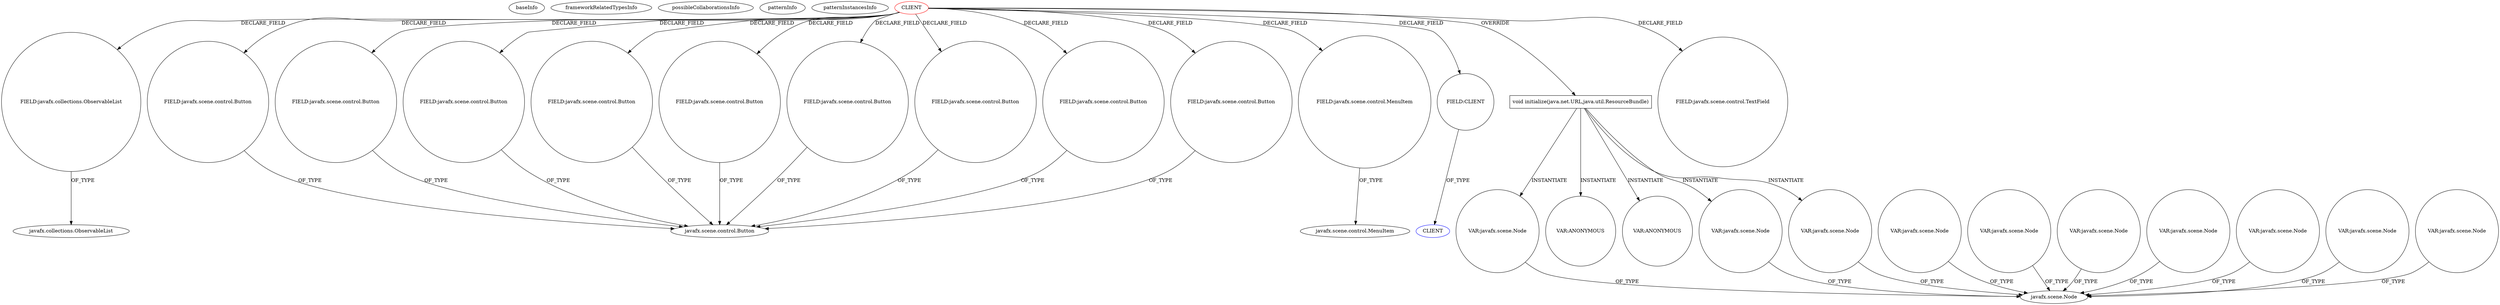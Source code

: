 digraph {
baseInfo[graphId=598,category="pattern",isAnonymous=false,possibleRelation=false]
frameworkRelatedTypesInfo[]
possibleCollaborationsInfo[]
patternInfo[frequency=2.0,patternRootClient=0]
patternInstancesInfo[0="hock323-eventManager~/hock323-eventManager/EventManager-master/src/eventManager/controller/pokerTournament/TournamentController.java~TournamentController~3009",1="bianconejo-CEFX~/bianconejo-CEFX/CEFX-master/src/cefx/CEPrincipalController.java~CEPrincipalController~2114"]
35[label="FIELD:javafx.collections.ObservableList",vertexType="FIELD_DECLARATION",isFrameworkType=false,shape=circle]
0[label="CLIENT",vertexType="ROOT_CLIENT_CLASS_DECLARATION",isFrameworkType=false,color=red]
13[label="FIELD:javafx.scene.control.Button",vertexType="FIELD_DECLARATION",isFrameworkType=false,shape=circle]
11[label="FIELD:javafx.scene.control.Button",vertexType="FIELD_DECLARATION",isFrameworkType=false,shape=circle]
23[label="FIELD:javafx.scene.control.Button",vertexType="FIELD_DECLARATION",isFrameworkType=false,shape=circle]
25[label="FIELD:javafx.scene.control.Button",vertexType="FIELD_DECLARATION",isFrameworkType=false,shape=circle]
19[label="FIELD:javafx.scene.control.Button",vertexType="FIELD_DECLARATION",isFrameworkType=false,shape=circle]
15[label="FIELD:javafx.scene.control.Button",vertexType="FIELD_DECLARATION",isFrameworkType=false,shape=circle]
17[label="FIELD:javafx.scene.control.Button",vertexType="FIELD_DECLARATION",isFrameworkType=false,shape=circle]
2[label="FIELD:javafx.scene.control.MenuItem",vertexType="FIELD_DECLARATION",isFrameworkType=false,shape=circle]
21[label="FIELD:javafx.scene.control.Button",vertexType="FIELD_DECLARATION",isFrameworkType=false,shape=circle]
9[label="FIELD:javafx.scene.control.Button",vertexType="FIELD_DECLARATION",isFrameworkType=false,shape=circle]
5[label="javafx.collections.ObservableList",vertexType="FRAMEWORK_INTERFACE_TYPE",isFrameworkType=false]
6[label="FIELD:CLIENT",vertexType="FIELD_DECLARATION",isFrameworkType=false,shape=circle]
3[label="javafx.scene.control.MenuItem",vertexType="FRAMEWORK_CLASS_TYPE",isFrameworkType=false]
61[label="void initialize(java.net.URL,java.util.ResourceBundle)",vertexType="OVERRIDING_METHOD_DECLARATION",isFrameworkType=false,shape=box]
10[label="javafx.scene.control.Button",vertexType="FRAMEWORK_CLASS_TYPE",isFrameworkType=false]
51[label="FIELD:javafx.scene.control.TextField",vertexType="FIELD_DECLARATION",isFrameworkType=false,shape=circle]
7[label="CLIENT",vertexType="REFERENCE_CLIENT_CLASS_DECLARATION",isFrameworkType=false,color=blue]
74[label="VAR:javafx.scene.Node",vertexType="VARIABLE_EXPRESION",isFrameworkType=false,shape=circle]
64[label="javafx.scene.Node",vertexType="FRAMEWORK_CLASS_TYPE",isFrameworkType=false]
1311[label="VAR:javafx.scene.Node",vertexType="VARIABLE_EXPRESION",isFrameworkType=false,shape=circle]
694[label="VAR:javafx.scene.Node",vertexType="VARIABLE_EXPRESION",isFrameworkType=false,shape=circle]
85[label="VAR:javafx.scene.Node",vertexType="VARIABLE_EXPRESION",isFrameworkType=false,shape=circle]
676[label="VAR:javafx.scene.Node",vertexType="VARIABLE_EXPRESION",isFrameworkType=false,shape=circle]
716[label="VAR:javafx.scene.Node",vertexType="VARIABLE_EXPRESION",isFrameworkType=false,shape=circle]
62[label="VAR:javafx.scene.Node",vertexType="VARIABLE_EXPRESION",isFrameworkType=false,shape=circle]
682[label="VAR:javafx.scene.Node",vertexType="VARIABLE_EXPRESION",isFrameworkType=false,shape=circle]
679[label="VAR:javafx.scene.Node",vertexType="VARIABLE_EXPRESION",isFrameworkType=false,shape=circle]
691[label="VAR:javafx.scene.Node",vertexType="VARIABLE_EXPRESION",isFrameworkType=false,shape=circle]
78[label="VAR:ANONYMOUS",vertexType="VARIABLE_EXPRESION",isFrameworkType=false,shape=circle]
66[label="VAR:ANONYMOUS",vertexType="VARIABLE_EXPRESION",isFrameworkType=false,shape=circle]
691->64[label="OF_TYPE"]
0->15[label="DECLARE_FIELD"]
11->10[label="OF_TYPE"]
2->3[label="OF_TYPE"]
61->62[label="INSTANTIATE"]
694->64[label="OF_TYPE"]
0->51[label="DECLARE_FIELD"]
0->11[label="DECLARE_FIELD"]
61->66[label="INSTANTIATE"]
716->64[label="OF_TYPE"]
15->10[label="OF_TYPE"]
25->10[label="OF_TYPE"]
0->13[label="DECLARE_FIELD"]
13->10[label="OF_TYPE"]
9->10[label="OF_TYPE"]
679->64[label="OF_TYPE"]
35->5[label="OF_TYPE"]
62->64[label="OF_TYPE"]
85->64[label="OF_TYPE"]
0->6[label="DECLARE_FIELD"]
61->78[label="INSTANTIATE"]
0->2[label="DECLARE_FIELD"]
19->10[label="OF_TYPE"]
17->10[label="OF_TYPE"]
61->85[label="INSTANTIATE"]
74->64[label="OF_TYPE"]
0->35[label="DECLARE_FIELD"]
6->7[label="OF_TYPE"]
676->64[label="OF_TYPE"]
21->10[label="OF_TYPE"]
0->61[label="OVERRIDE"]
682->64[label="OF_TYPE"]
23->10[label="OF_TYPE"]
0->17[label="DECLARE_FIELD"]
0->19[label="DECLARE_FIELD"]
0->23[label="DECLARE_FIELD"]
0->9[label="DECLARE_FIELD"]
0->25[label="DECLARE_FIELD"]
61->74[label="INSTANTIATE"]
0->21[label="DECLARE_FIELD"]
1311->64[label="OF_TYPE"]
}
